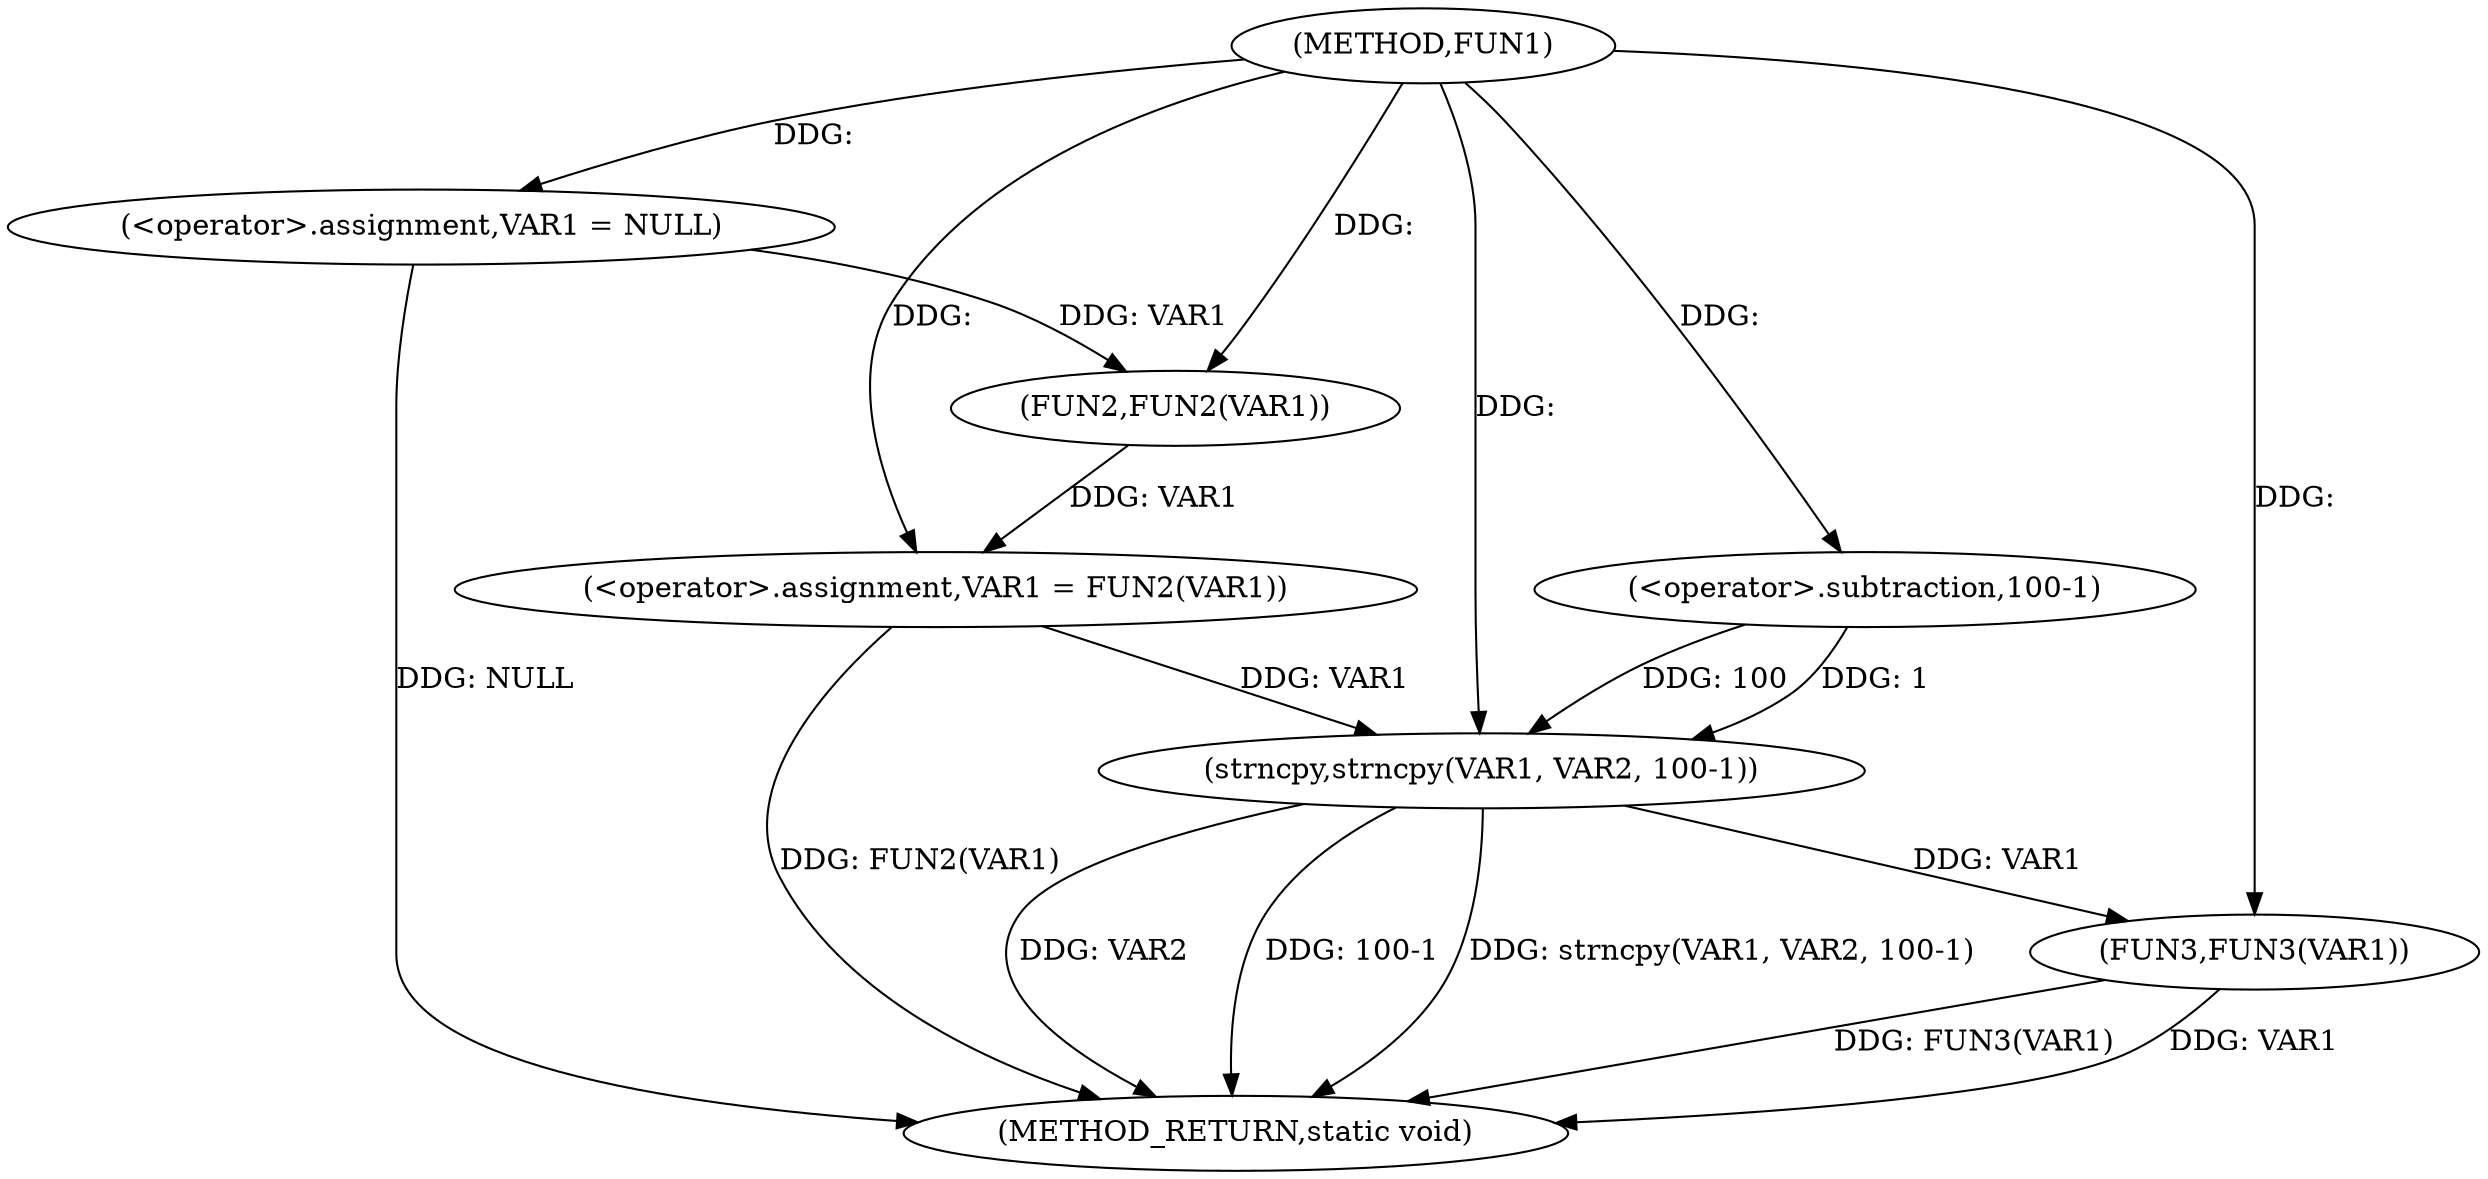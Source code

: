 digraph FUN1 {  
"1000100" [label = "(METHOD,FUN1)" ]
"1000120" [label = "(METHOD_RETURN,static void)" ]
"1000103" [label = "(<operator>.assignment,VAR1 = NULL)" ]
"1000106" [label = "(<operator>.assignment,VAR1 = FUN2(VAR1))" ]
"1000108" [label = "(FUN2,FUN2(VAR1))" ]
"1000112" [label = "(strncpy,strncpy(VAR1, VAR2, 100-1))" ]
"1000115" [label = "(<operator>.subtraction,100-1)" ]
"1000118" [label = "(FUN3,FUN3(VAR1))" ]
  "1000106" -> "1000120"  [ label = "DDG: FUN2(VAR1)"] 
  "1000103" -> "1000120"  [ label = "DDG: NULL"] 
  "1000112" -> "1000120"  [ label = "DDG: VAR2"] 
  "1000112" -> "1000120"  [ label = "DDG: 100-1"] 
  "1000118" -> "1000120"  [ label = "DDG: FUN3(VAR1)"] 
  "1000112" -> "1000120"  [ label = "DDG: strncpy(VAR1, VAR2, 100-1)"] 
  "1000118" -> "1000120"  [ label = "DDG: VAR1"] 
  "1000100" -> "1000103"  [ label = "DDG: "] 
  "1000108" -> "1000106"  [ label = "DDG: VAR1"] 
  "1000100" -> "1000106"  [ label = "DDG: "] 
  "1000103" -> "1000108"  [ label = "DDG: VAR1"] 
  "1000100" -> "1000108"  [ label = "DDG: "] 
  "1000106" -> "1000112"  [ label = "DDG: VAR1"] 
  "1000100" -> "1000112"  [ label = "DDG: "] 
  "1000115" -> "1000112"  [ label = "DDG: 100"] 
  "1000115" -> "1000112"  [ label = "DDG: 1"] 
  "1000100" -> "1000115"  [ label = "DDG: "] 
  "1000112" -> "1000118"  [ label = "DDG: VAR1"] 
  "1000100" -> "1000118"  [ label = "DDG: "] 
}
